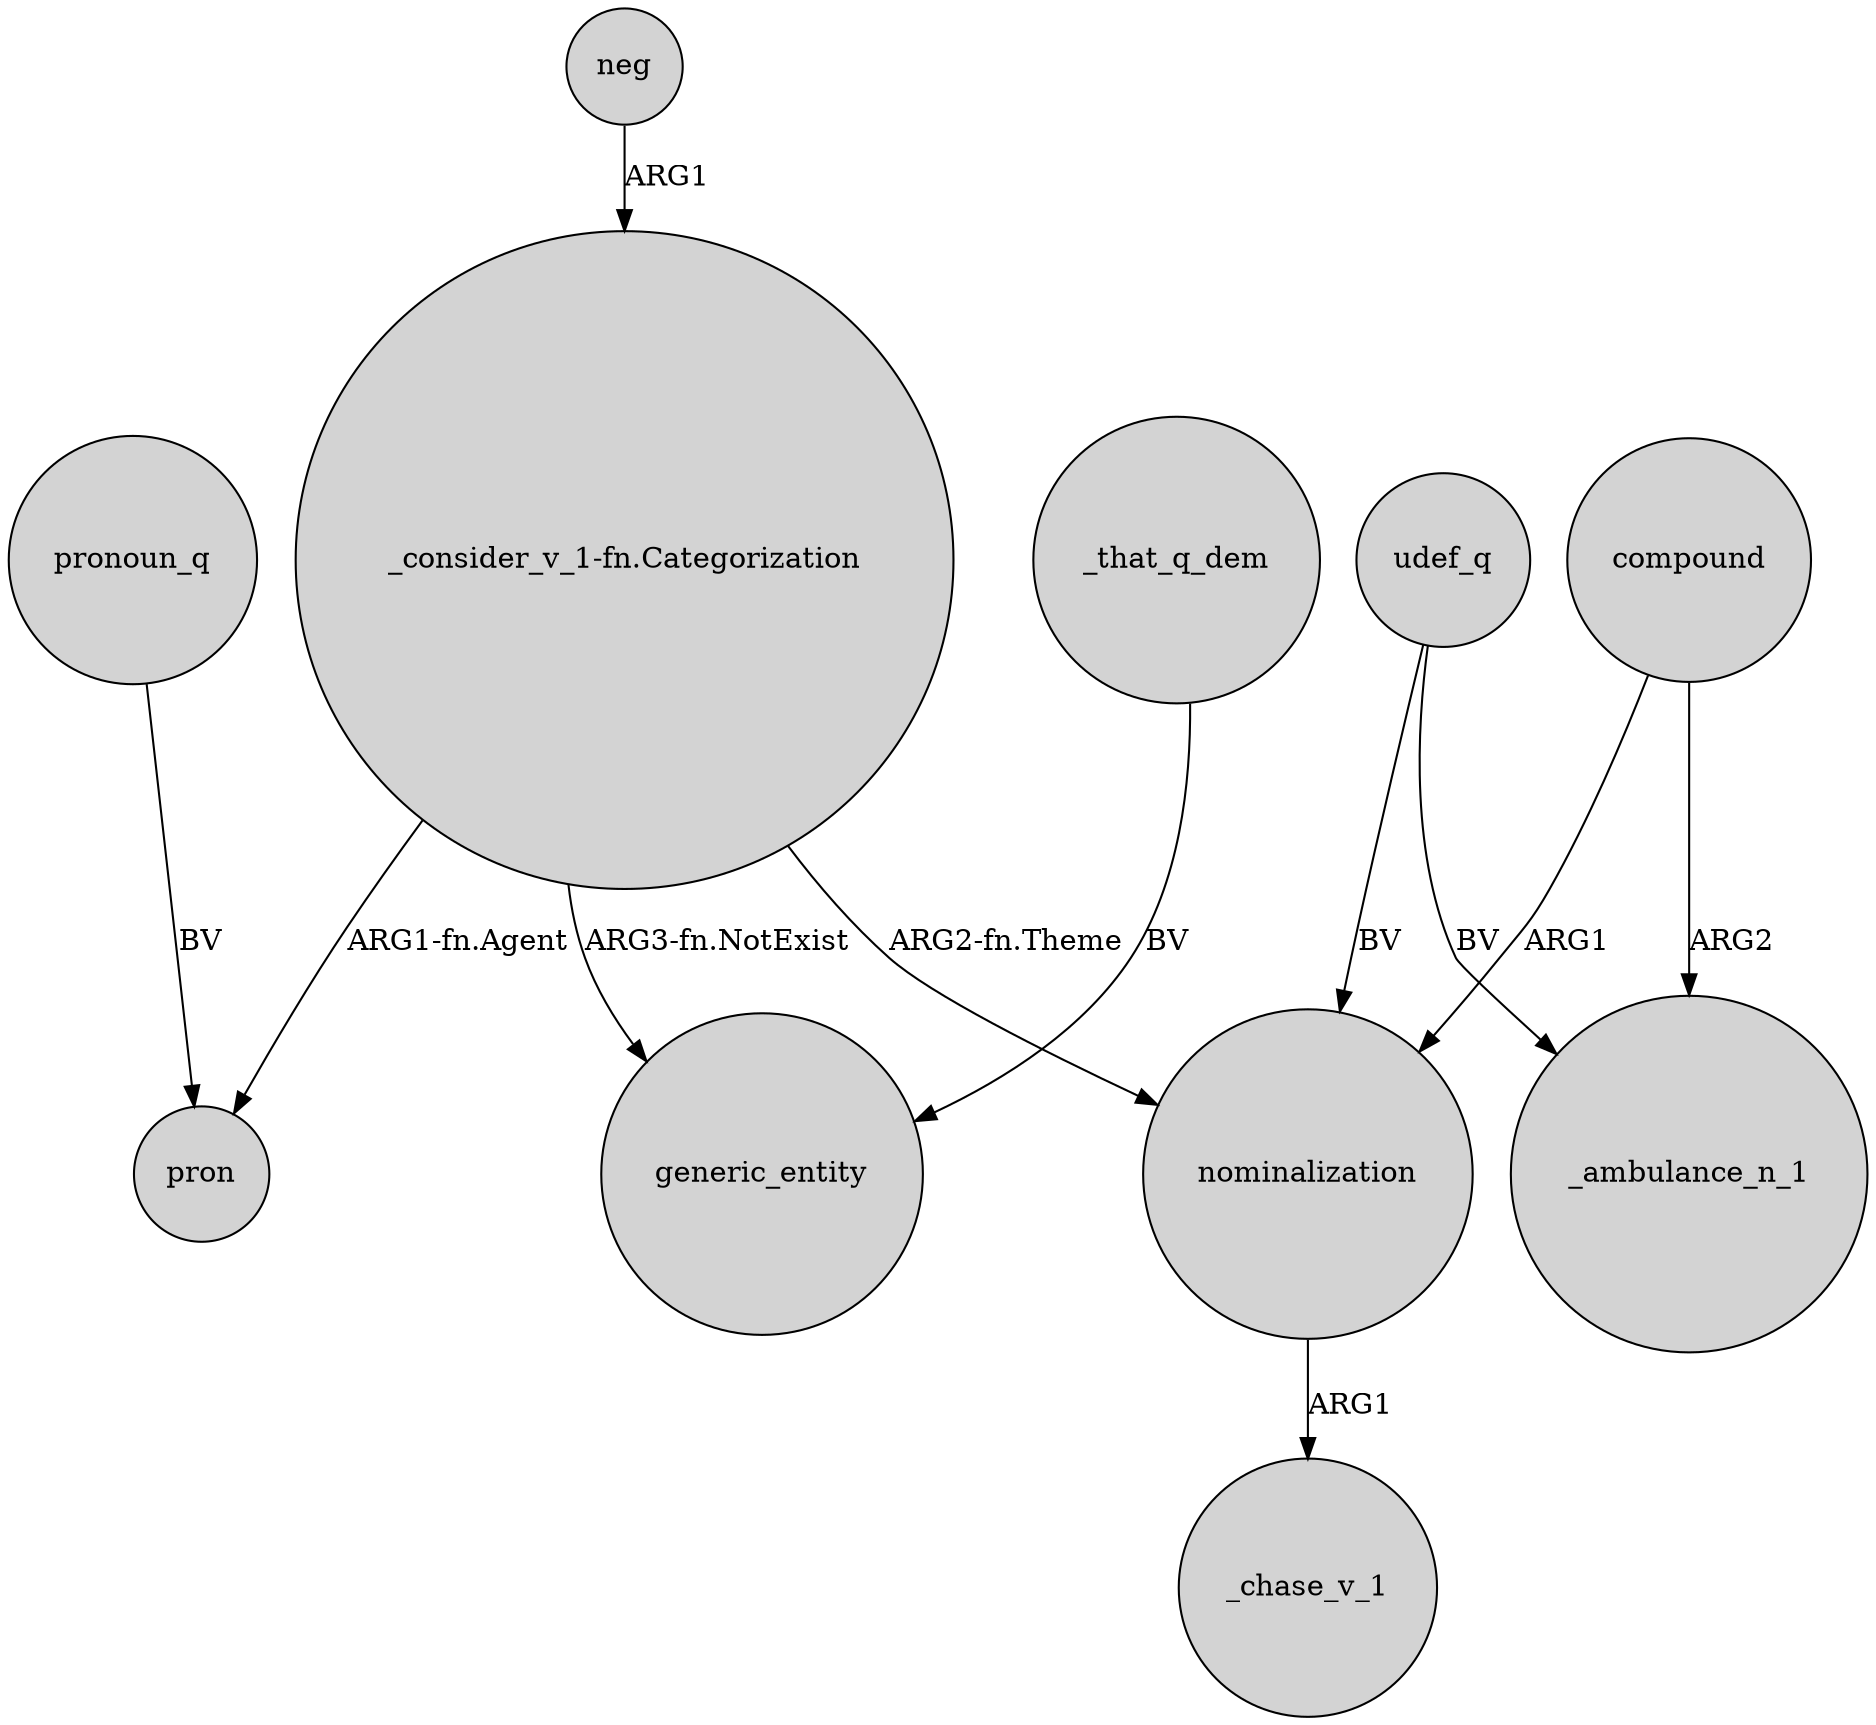 digraph {
	node [shape=circle style=filled]
	"_consider_v_1-fn.Categorization" -> pron [label="ARG1-fn.Agent"]
	"_consider_v_1-fn.Categorization" -> generic_entity [label="ARG3-fn.NotExist"]
	compound -> _ambulance_n_1 [label=ARG2]
	neg -> "_consider_v_1-fn.Categorization" [label=ARG1]
	_that_q_dem -> generic_entity [label=BV]
	udef_q -> _ambulance_n_1 [label=BV]
	compound -> nominalization [label=ARG1]
	nominalization -> _chase_v_1 [label=ARG1]
	udef_q -> nominalization [label=BV]
	"_consider_v_1-fn.Categorization" -> nominalization [label="ARG2-fn.Theme"]
	pronoun_q -> pron [label=BV]
}
